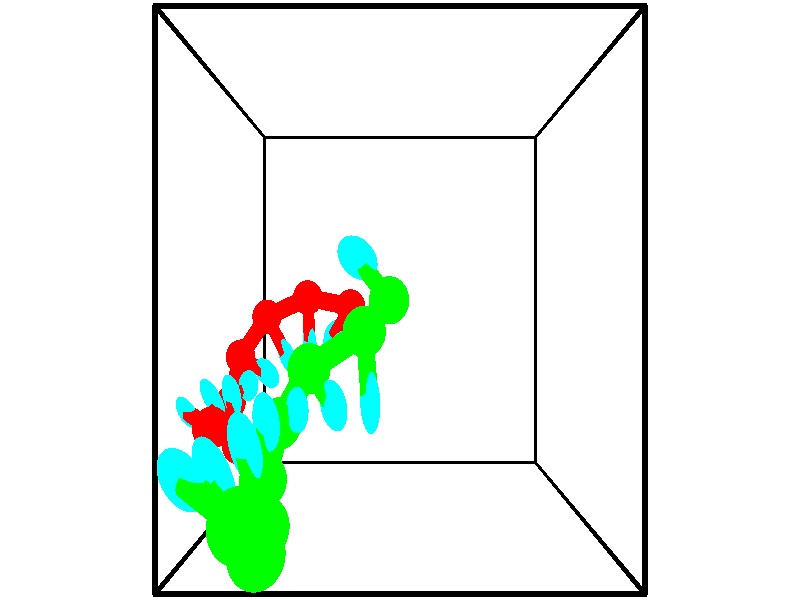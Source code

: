 // switches for output
#declare DRAW_BASES = 1; // possible values are 0, 1; only relevant for DNA ribbons
#declare DRAW_BASES_TYPE = 3; // possible values are 1, 2, 3; only relevant for DNA ribbons
#declare DRAW_FOG = 0; // set to 1 to enable fog

#include "colors.inc"

#include "transforms.inc"
background { rgb <1, 1, 1>}

#default {
   normal{
       ripples 0.25
       frequency 0.20
       turbulence 0.2
       lambda 5
   }
	finish {
		phong 0.1
		phong_size 40.
	}
}

// original window dimensions: 1024x640


// camera settings

camera {
	sky <-0, 1, 0>
	up <-0, 1, 0>
	right 1.6 * <1, 0, 0>
	location <2.5, 2.5, 11.1562>
	look_at <2.5, 2.5, 2.5>
	direction <0, 0, -8.6562>
	angle 67.0682
}


# declare cpy_camera_pos = <2.5, 2.5, 11.1562>;
# if (DRAW_FOG = 1)
fog {
	fog_type 2
	up vnormalize(cpy_camera_pos)
	color rgbt<1,1,1,0.3>
	distance 1e-5
	fog_alt 3e-3
	fog_offset 4
}
# end


// LIGHTS

# declare lum = 6;
global_settings {
	ambient_light rgb lum * <0.05, 0.05, 0.05>
	max_trace_level 15
}# declare cpy_direct_light_amount = 0.25;
light_source
{	1000 * <-1, -1, 1>,
	rgb lum * cpy_direct_light_amount
	parallel
}

light_source
{	1000 * <1, 1, -1>,
	rgb lum * cpy_direct_light_amount
	parallel
}

// strand 0

// nucleotide -1

// particle -1
sphere {
	<-0.148441, 1.006005, 2.699051> 0.250000
	pigment { color rgbt <1,0,0,0> }
	no_shadow
}
cylinder {
	<-0.435989, 1.067230, 2.427818>,  <-0.608518, 1.103965, 2.265078>, 0.100000
	pigment { color rgbt <1,0,0,0> }
	no_shadow
}
cylinder {
	<-0.435989, 1.067230, 2.427818>,  <-0.148441, 1.006005, 2.699051>, 0.100000
	pigment { color rgbt <1,0,0,0> }
	no_shadow
}

// particle -1
sphere {
	<-0.435989, 1.067230, 2.427818> 0.100000
	pigment { color rgbt <1,0,0,0> }
	no_shadow
}
sphere {
	0, 1
	scale<0.080000,0.200000,0.300000>
	matrix <0.678082, 0.369192, -0.635533,
		0.153066, -0.916662, -0.369191,
		-0.718871, 0.153063, -0.678083,
		-0.651651, 1.113149, 2.224393>
	pigment { color rgbt <0,1,1,0> }
	no_shadow
}
cylinder {
	<0.058468, 0.680514, 2.011549>,  <-0.148441, 1.006005, 2.699051>, 0.130000
	pigment { color rgbt <1,0,0,0> }
	no_shadow
}

// nucleotide -1

// particle -1
sphere {
	<0.058468, 0.680514, 2.011549> 0.250000
	pigment { color rgbt <1,0,0,0> }
	no_shadow
}
cylinder {
	<-0.180614, 0.999191, 1.975708>,  <-0.324064, 1.190398, 1.954204>, 0.100000
	pigment { color rgbt <1,0,0,0> }
	no_shadow
}
cylinder {
	<-0.180614, 0.999191, 1.975708>,  <0.058468, 0.680514, 2.011549>, 0.100000
	pigment { color rgbt <1,0,0,0> }
	no_shadow
}

// particle -1
sphere {
	<-0.180614, 0.999191, 1.975708> 0.100000
	pigment { color rgbt <1,0,0,0> }
	no_shadow
}
sphere {
	0, 1
	scale<0.080000,0.200000,0.300000>
	matrix <0.574453, 0.347629, -0.741052,
		-0.559243, -0.494402, -0.665443,
		-0.597705, 0.796693, -0.089602,
		-0.359926, 1.238199, 1.948828>
	pigment { color rgbt <0,1,1,0> }
	no_shadow
}
cylinder {
	<-0.137639, 0.574603, 1.312966>,  <0.058468, 0.680514, 2.011549>, 0.130000
	pigment { color rgbt <1,0,0,0> }
	no_shadow
}

// nucleotide -1

// particle -1
sphere {
	<-0.137639, 0.574603, 1.312966> 0.250000
	pigment { color rgbt <1,0,0,0> }
	no_shadow
}
cylinder {
	<-0.162468, 0.951004, 1.446030>,  <-0.177365, 1.176845, 1.525868>, 0.100000
	pigment { color rgbt <1,0,0,0> }
	no_shadow
}
cylinder {
	<-0.162468, 0.951004, 1.446030>,  <-0.137639, 0.574603, 1.312966>, 0.100000
	pigment { color rgbt <1,0,0,0> }
	no_shadow
}

// particle -1
sphere {
	<-0.162468, 0.951004, 1.446030> 0.100000
	pigment { color rgbt <1,0,0,0> }
	no_shadow
}
sphere {
	0, 1
	scale<0.080000,0.200000,0.300000>
	matrix <0.532939, 0.313057, -0.786112,
		-0.843874, 0.128492, -0.520928,
		-0.062071, 0.941002, 0.332659,
		-0.181089, 1.233305, 1.545827>
	pigment { color rgbt <0,1,1,0> }
	no_shadow
}
cylinder {
	<-0.402768, 1.036549, 0.808598>,  <-0.137639, 0.574603, 1.312966>, 0.130000
	pigment { color rgbt <1,0,0,0> }
	no_shadow
}

// nucleotide -1

// particle -1
sphere {
	<-0.402768, 1.036549, 0.808598> 0.250000
	pigment { color rgbt <1,0,0,0> }
	no_shadow
}
cylinder {
	<-0.162262, 1.205383, 1.079987>,  <-0.017958, 1.306684, 1.242820>, 0.100000
	pigment { color rgbt <1,0,0,0> }
	no_shadow
}
cylinder {
	<-0.162262, 1.205383, 1.079987>,  <-0.402768, 1.036549, 0.808598>, 0.100000
	pigment { color rgbt <1,0,0,0> }
	no_shadow
}

// particle -1
sphere {
	<-0.162262, 1.205383, 1.079987> 0.100000
	pigment { color rgbt <1,0,0,0> }
	no_shadow
}
sphere {
	0, 1
	scale<0.080000,0.200000,0.300000>
	matrix <0.687296, 0.159898, -0.708560,
		-0.407559, 0.892343, -0.193957,
		0.601265, 0.422086, 0.678472,
		0.018117, 1.332009, 1.283528>
	pigment { color rgbt <0,1,1,0> }
	no_shadow
}
cylinder {
	<-0.304409, 1.671322, 0.540672>,  <-0.402768, 1.036549, 0.808598>, 0.130000
	pigment { color rgbt <1,0,0,0> }
	no_shadow
}

// nucleotide -1

// particle -1
sphere {
	<-0.304409, 1.671322, 0.540672> 0.250000
	pigment { color rgbt <1,0,0,0> }
	no_shadow
}
cylinder {
	<0.008316, 1.556007, 0.761818>,  <0.195951, 1.486819, 0.894505>, 0.100000
	pigment { color rgbt <1,0,0,0> }
	no_shadow
}
cylinder {
	<0.008316, 1.556007, 0.761818>,  <-0.304409, 1.671322, 0.540672>, 0.100000
	pigment { color rgbt <1,0,0,0> }
	no_shadow
}

// particle -1
sphere {
	<0.008316, 1.556007, 0.761818> 0.100000
	pigment { color rgbt <1,0,0,0> }
	no_shadow
}
sphere {
	0, 1
	scale<0.080000,0.200000,0.300000>
	matrix <0.612823, 0.191797, -0.766591,
		0.114960, 0.938139, 0.326618,
		0.781814, -0.288286, 0.552864,
		0.242860, 1.469522, 0.927677>
	pigment { color rgbt <0,1,1,0> }
	no_shadow
}
cylinder {
	<0.172571, 2.256713, 0.592335>,  <-0.304409, 1.671322, 0.540672>, 0.130000
	pigment { color rgbt <1,0,0,0> }
	no_shadow
}

// nucleotide -1

// particle -1
sphere {
	<0.172571, 2.256713, 0.592335> 0.250000
	pigment { color rgbt <1,0,0,0> }
	no_shadow
}
cylinder {
	<0.390259, 1.927727, 0.658516>,  <0.520871, 1.730335, 0.698225>, 0.100000
	pigment { color rgbt <1,0,0,0> }
	no_shadow
}
cylinder {
	<0.390259, 1.927727, 0.658516>,  <0.172571, 2.256713, 0.592335>, 0.100000
	pigment { color rgbt <1,0,0,0> }
	no_shadow
}

// particle -1
sphere {
	<0.390259, 1.927727, 0.658516> 0.100000
	pigment { color rgbt <1,0,0,0> }
	no_shadow
}
sphere {
	0, 1
	scale<0.080000,0.200000,0.300000>
	matrix <0.644089, 0.283244, -0.710578,
		0.537563, 0.493277, 0.683889,
		0.544219, -0.822466, 0.165453,
		0.553524, 1.680987, 0.708152>
	pigment { color rgbt <0,1,1,0> }
	no_shadow
}
cylinder {
	<0.909452, 2.533627, 0.750704>,  <0.172571, 2.256713, 0.592335>, 0.130000
	pigment { color rgbt <1,0,0,0> }
	no_shadow
}

// nucleotide -1

// particle -1
sphere {
	<0.909452, 2.533627, 0.750704> 0.250000
	pigment { color rgbt <1,0,0,0> }
	no_shadow
}
cylinder {
	<0.912163, 2.150879, 0.634529>,  <0.913789, 1.921230, 0.564824>, 0.100000
	pigment { color rgbt <1,0,0,0> }
	no_shadow
}
cylinder {
	<0.912163, 2.150879, 0.634529>,  <0.909452, 2.533627, 0.750704>, 0.100000
	pigment { color rgbt <1,0,0,0> }
	no_shadow
}

// particle -1
sphere {
	<0.912163, 2.150879, 0.634529> 0.100000
	pigment { color rgbt <1,0,0,0> }
	no_shadow
}
sphere {
	0, 1
	scale<0.080000,0.200000,0.300000>
	matrix <0.789378, 0.183417, -0.585867,
		0.613870, -0.225294, 0.756576,
		0.006776, -0.956870, -0.290436,
		0.914196, 1.863818, 0.547398>
	pigment { color rgbt <0,1,1,0> }
	no_shadow
}
cylinder {
	<1.647266, 2.405880, 0.725374>,  <0.909452, 2.533627, 0.750704>, 0.130000
	pigment { color rgbt <1,0,0,0> }
	no_shadow
}

// nucleotide -1

// particle -1
sphere {
	<1.647266, 2.405880, 0.725374> 0.250000
	pigment { color rgbt <1,0,0,0> }
	no_shadow
}
cylinder {
	<1.444923, 2.145950, 0.498451>,  <1.323518, 1.989993, 0.362297>, 0.100000
	pigment { color rgbt <1,0,0,0> }
	no_shadow
}
cylinder {
	<1.444923, 2.145950, 0.498451>,  <1.647266, 2.405880, 0.725374>, 0.100000
	pigment { color rgbt <1,0,0,0> }
	no_shadow
}

// particle -1
sphere {
	<1.444923, 2.145950, 0.498451> 0.100000
	pigment { color rgbt <1,0,0,0> }
	no_shadow
}
sphere {
	0, 1
	scale<0.080000,0.200000,0.300000>
	matrix <0.719876, 0.044337, -0.692685,
		0.475276, -0.758791, 0.445365,
		-0.505857, -0.649824, -0.567308,
		1.293166, 1.951003, 0.328259>
	pigment { color rgbt <0,1,1,0> }
	no_shadow
}
// strand 1

// nucleotide -1

// particle -1
sphere {
	<2.364478, 2.496382, 3.643498> 0.250000
	pigment { color rgbt <0,1,0,0> }
	no_shadow
}
cylinder {
	<2.159231, 2.731102, 3.894058>,  <2.036083, 2.871934, 4.044394>, 0.100000
	pigment { color rgbt <0,1,0,0> }
	no_shadow
}
cylinder {
	<2.159231, 2.731102, 3.894058>,  <2.364478, 2.496382, 3.643498>, 0.100000
	pigment { color rgbt <0,1,0,0> }
	no_shadow
}

// particle -1
sphere {
	<2.159231, 2.731102, 3.894058> 0.100000
	pigment { color rgbt <0,1,0,0> }
	no_shadow
}
sphere {
	0, 1
	scale<0.080000,0.200000,0.300000>
	matrix <0.173535, -0.643803, 0.745254,
		0.840593, 0.491105, 0.228516,
		-0.513117, 0.586800, 0.626400,
		2.005296, 2.907142, 4.081978>
	pigment { color rgbt <0,1,1,0> }
	no_shadow
}
cylinder {
	<2.085653, 2.194424, 4.164294>,  <2.364478, 2.496382, 3.643498>, 0.130000
	pigment { color rgbt <0,1,0,0> }
	no_shadow
}

// nucleotide -1

// particle -1
sphere {
	<2.085653, 2.194424, 4.164294> 0.250000
	pigment { color rgbt <0,1,0,0> }
	no_shadow
}
cylinder {
	<2.131556, 1.830032, 4.322762>,  <2.159097, 1.611398, 4.417842>, 0.100000
	pigment { color rgbt <0,1,0,0> }
	no_shadow
}
cylinder {
	<2.131556, 1.830032, 4.322762>,  <2.085653, 2.194424, 4.164294>, 0.100000
	pigment { color rgbt <0,1,0,0> }
	no_shadow
}

// particle -1
sphere {
	<2.131556, 1.830032, 4.322762> 0.100000
	pigment { color rgbt <0,1,0,0> }
	no_shadow
}
sphere {
	0, 1
	scale<0.080000,0.200000,0.300000>
	matrix <-0.888120, 0.084586, 0.451762,
		-0.445056, -0.403687, -0.799351,
		0.114756, -0.910978, 0.396168,
		2.165982, 1.556739, 4.441612>
	pigment { color rgbt <0,1,1,0> }
	no_shadow
}
cylinder {
	<1.433537, 1.827988, 4.073264>,  <2.085653, 2.194424, 4.164294>, 0.130000
	pigment { color rgbt <0,1,0,0> }
	no_shadow
}

// nucleotide -1

// particle -1
sphere {
	<1.433537, 1.827988, 4.073264> 0.250000
	pigment { color rgbt <0,1,0,0> }
	no_shadow
}
cylinder {
	<1.629236, 1.669197, 4.383888>,  <1.746656, 1.573922, 4.570263>, 0.100000
	pigment { color rgbt <0,1,0,0> }
	no_shadow
}
cylinder {
	<1.629236, 1.669197, 4.383888>,  <1.433537, 1.827988, 4.073264>, 0.100000
	pigment { color rgbt <0,1,0,0> }
	no_shadow
}

// particle -1
sphere {
	<1.629236, 1.669197, 4.383888> 0.100000
	pigment { color rgbt <0,1,0,0> }
	no_shadow
}
sphere {
	0, 1
	scale<0.080000,0.200000,0.300000>
	matrix <-0.821424, 0.089482, 0.563255,
		-0.293088, -0.913456, -0.282309,
		0.489247, -0.396978, 0.776560,
		1.776010, 1.550104, 4.616856>
	pigment { color rgbt <0,1,1,0> }
	no_shadow
}
cylinder {
	<1.114368, 1.317569, 4.201822>,  <1.433537, 1.827988, 4.073264>, 0.130000
	pigment { color rgbt <0,1,0,0> }
	no_shadow
}

// nucleotide -1

// particle -1
sphere {
	<1.114368, 1.317569, 4.201822> 0.250000
	pigment { color rgbt <0,1,0,0> }
	no_shadow
}
cylinder {
	<1.285578, 1.440498, 4.541786>,  <1.388304, 1.514256, 4.745765>, 0.100000
	pigment { color rgbt <0,1,0,0> }
	no_shadow
}
cylinder {
	<1.285578, 1.440498, 4.541786>,  <1.114368, 1.317569, 4.201822>, 0.100000
	pigment { color rgbt <0,1,0,0> }
	no_shadow
}

// particle -1
sphere {
	<1.285578, 1.440498, 4.541786> 0.100000
	pigment { color rgbt <0,1,0,0> }
	no_shadow
}
sphere {
	0, 1
	scale<0.080000,0.200000,0.300000>
	matrix <-0.880488, -0.070266, 0.468832,
		0.203802, -0.949008, 0.240519,
		0.428025, 0.307323, 0.849910,
		1.413985, 1.532695, 4.796759>
	pigment { color rgbt <0,1,1,0> }
	no_shadow
}
cylinder {
	<1.032638, 0.887736, 4.685064>,  <1.114368, 1.317569, 4.201822>, 0.130000
	pigment { color rgbt <0,1,0,0> }
	no_shadow
}

// nucleotide -1

// particle -1
sphere {
	<1.032638, 0.887736, 4.685064> 0.250000
	pigment { color rgbt <0,1,0,0> }
	no_shadow
}
cylinder {
	<1.097200, 1.220398, 4.897591>,  <1.135938, 1.419995, 5.025107>, 0.100000
	pigment { color rgbt <0,1,0,0> }
	no_shadow
}
cylinder {
	<1.097200, 1.220398, 4.897591>,  <1.032638, 0.887736, 4.685064>, 0.100000
	pigment { color rgbt <0,1,0,0> }
	no_shadow
}

// particle -1
sphere {
	<1.097200, 1.220398, 4.897591> 0.100000
	pigment { color rgbt <0,1,0,0> }
	no_shadow
}
sphere {
	0, 1
	scale<0.080000,0.200000,0.300000>
	matrix <-0.670036, -0.302925, 0.677708,
		0.724569, -0.465388, 0.508345,
		0.161406, 0.831655, 0.531317,
		1.145622, 1.469895, 5.056986>
	pigment { color rgbt <0,1,1,0> }
	no_shadow
}
cylinder {
	<1.176558, 0.661152, 5.311081>,  <1.032638, 0.887736, 4.685064>, 0.130000
	pigment { color rgbt <0,1,0,0> }
	no_shadow
}

// nucleotide -1

// particle -1
sphere {
	<1.176558, 0.661152, 5.311081> 0.250000
	pigment { color rgbt <0,1,0,0> }
	no_shadow
}
cylinder {
	<1.090916, 1.046066, 5.378212>,  <1.039530, 1.277015, 5.418490>, 0.100000
	pigment { color rgbt <0,1,0,0> }
	no_shadow
}
cylinder {
	<1.090916, 1.046066, 5.378212>,  <1.176558, 0.661152, 5.311081>, 0.100000
	pigment { color rgbt <0,1,0,0> }
	no_shadow
}

// particle -1
sphere {
	<1.090916, 1.046066, 5.378212> 0.100000
	pigment { color rgbt <0,1,0,0> }
	no_shadow
}
sphere {
	0, 1
	scale<0.080000,0.200000,0.300000>
	matrix <-0.497219, -0.255252, 0.829228,
		0.840792, 0.094097, 0.533118,
		-0.214107, 0.962285, 0.167827,
		1.026684, 1.334752, 5.428560>
	pigment { color rgbt <0,1,1,0> }
	no_shadow
}
cylinder {
	<1.258745, 0.665275, 5.948656>,  <1.176558, 0.661152, 5.311081>, 0.130000
	pigment { color rgbt <0,1,0,0> }
	no_shadow
}

// nucleotide -1

// particle -1
sphere {
	<1.258745, 0.665275, 5.948656> 0.250000
	pigment { color rgbt <0,1,0,0> }
	no_shadow
}
cylinder {
	<1.030909, 0.988419, 5.888084>,  <0.894207, 1.182305, 5.851742>, 0.100000
	pigment { color rgbt <0,1,0,0> }
	no_shadow
}
cylinder {
	<1.030909, 0.988419, 5.888084>,  <1.258745, 0.665275, 5.948656>, 0.100000
	pigment { color rgbt <0,1,0,0> }
	no_shadow
}

// particle -1
sphere {
	<1.030909, 0.988419, 5.888084> 0.100000
	pigment { color rgbt <0,1,0,0> }
	no_shadow
}
sphere {
	0, 1
	scale<0.080000,0.200000,0.300000>
	matrix <-0.517763, -0.209579, 0.829456,
		0.638347, 0.550856, 0.537654,
		-0.569592, 0.807858, -0.151428,
		0.860031, 1.230776, 5.842656>
	pigment { color rgbt <0,1,1,0> }
	no_shadow
}
cylinder {
	<1.276975, 1.059698, 6.540232>,  <1.258745, 0.665275, 5.948656>, 0.130000
	pigment { color rgbt <0,1,0,0> }
	no_shadow
}

// nucleotide -1

// particle -1
sphere {
	<1.276975, 1.059698, 6.540232> 0.250000
	pigment { color rgbt <0,1,0,0> }
	no_shadow
}
cylinder {
	<0.948824, 1.179108, 6.345146>,  <0.751933, 1.250753, 6.228095>, 0.100000
	pigment { color rgbt <0,1,0,0> }
	no_shadow
}
cylinder {
	<0.948824, 1.179108, 6.345146>,  <1.276975, 1.059698, 6.540232>, 0.100000
	pigment { color rgbt <0,1,0,0> }
	no_shadow
}

// particle -1
sphere {
	<0.948824, 1.179108, 6.345146> 0.100000
	pigment { color rgbt <0,1,0,0> }
	no_shadow
}
sphere {
	0, 1
	scale<0.080000,0.200000,0.300000>
	matrix <-0.528694, -0.071025, 0.845836,
		0.217863, 0.951756, 0.216095,
		-0.820377, 0.298524, -0.487714,
		0.702711, 1.268665, 6.198832>
	pigment { color rgbt <0,1,1,0> }
	no_shadow
}
// box output
cylinder {
	<0.000000, 0.000000, 0.000000>,  <5.000000, 0.000000, 0.000000>, 0.025000
	pigment { color rgbt <0,0,0,0> }
	no_shadow
}
cylinder {
	<0.000000, 0.000000, 0.000000>,  <0.000000, 5.000000, 0.000000>, 0.025000
	pigment { color rgbt <0,0,0,0> }
	no_shadow
}
cylinder {
	<0.000000, 0.000000, 0.000000>,  <0.000000, 0.000000, 5.000000>, 0.025000
	pigment { color rgbt <0,0,0,0> }
	no_shadow
}
cylinder {
	<5.000000, 5.000000, 5.000000>,  <0.000000, 5.000000, 5.000000>, 0.025000
	pigment { color rgbt <0,0,0,0> }
	no_shadow
}
cylinder {
	<5.000000, 5.000000, 5.000000>,  <5.000000, 0.000000, 5.000000>, 0.025000
	pigment { color rgbt <0,0,0,0> }
	no_shadow
}
cylinder {
	<5.000000, 5.000000, 5.000000>,  <5.000000, 5.000000, 0.000000>, 0.025000
	pigment { color rgbt <0,0,0,0> }
	no_shadow
}
cylinder {
	<0.000000, 0.000000, 5.000000>,  <0.000000, 5.000000, 5.000000>, 0.025000
	pigment { color rgbt <0,0,0,0> }
	no_shadow
}
cylinder {
	<0.000000, 0.000000, 5.000000>,  <5.000000, 0.000000, 5.000000>, 0.025000
	pigment { color rgbt <0,0,0,0> }
	no_shadow
}
cylinder {
	<5.000000, 5.000000, 0.000000>,  <0.000000, 5.000000, 0.000000>, 0.025000
	pigment { color rgbt <0,0,0,0> }
	no_shadow
}
cylinder {
	<5.000000, 5.000000, 0.000000>,  <5.000000, 0.000000, 0.000000>, 0.025000
	pigment { color rgbt <0,0,0,0> }
	no_shadow
}
cylinder {
	<5.000000, 0.000000, 5.000000>,  <5.000000, 0.000000, 0.000000>, 0.025000
	pigment { color rgbt <0,0,0,0> }
	no_shadow
}
cylinder {
	<0.000000, 5.000000, 0.000000>,  <0.000000, 5.000000, 5.000000>, 0.025000
	pigment { color rgbt <0,0,0,0> }
	no_shadow
}
// end of box output
